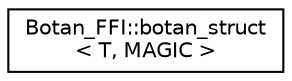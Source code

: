 digraph "Graphical Class Hierarchy"
{
  edge [fontname="Helvetica",fontsize="10",labelfontname="Helvetica",labelfontsize="10"];
  node [fontname="Helvetica",fontsize="10",shape=record];
  rankdir="LR";
  Node0 [label="Botan_FFI::botan_struct\l\< T, MAGIC \>",height=0.2,width=0.4,color="black", fillcolor="white", style="filled",URL="$struct_botan___f_f_i_1_1botan__struct.html"];
}
